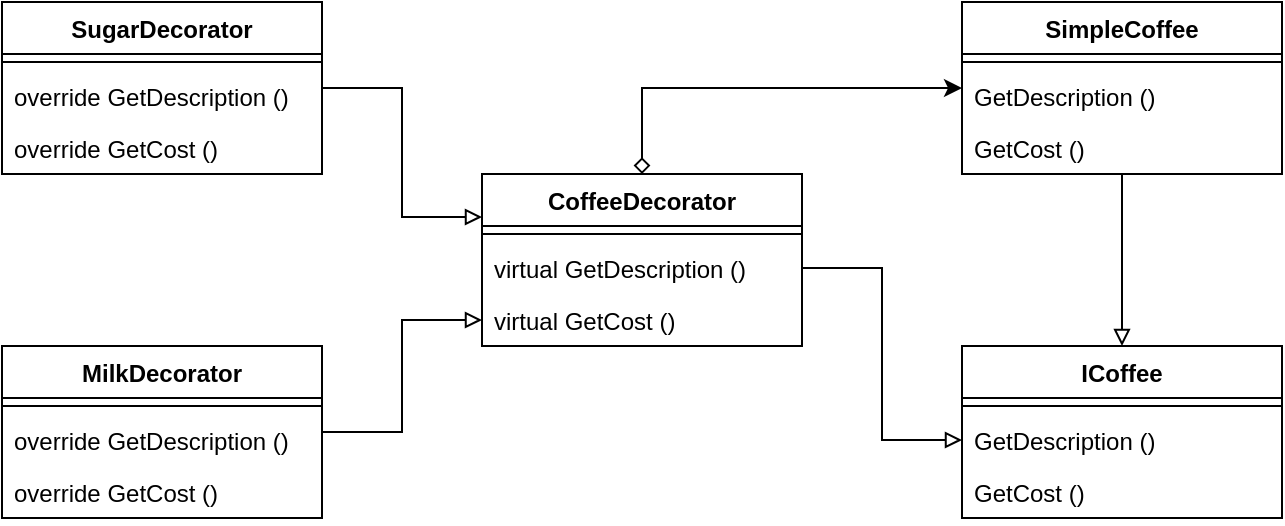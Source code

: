 <mxfile version="22.1.0" type="device">
  <diagram id="C5RBs43oDa-KdzZeNtuy" name="Page-1">
    <mxGraphModel dx="1434" dy="772" grid="1" gridSize="10" guides="1" tooltips="1" connect="1" arrows="1" fold="1" page="1" pageScale="1" pageWidth="827" pageHeight="1169" math="0" shadow="0">
      <root>
        <mxCell id="WIyWlLk6GJQsqaUBKTNV-0" />
        <mxCell id="WIyWlLk6GJQsqaUBKTNV-1" parent="WIyWlLk6GJQsqaUBKTNV-0" />
        <mxCell id="QLZqTU9f5JTsoR75KZx5-64" value="CoffeeDecorator" style="swimlane;fontStyle=1;align=center;verticalAlign=top;childLayout=stackLayout;horizontal=1;startSize=26;horizontalStack=0;resizeParent=1;resizeParentMax=0;resizeLast=0;collapsible=1;marginBottom=0;whiteSpace=wrap;html=1;" vertex="1" parent="WIyWlLk6GJQsqaUBKTNV-1">
          <mxGeometry x="360" y="406" width="160" height="86" as="geometry" />
        </mxCell>
        <mxCell id="QLZqTU9f5JTsoR75KZx5-66" value="" style="line;strokeWidth=1;fillColor=none;align=left;verticalAlign=middle;spacingTop=-1;spacingLeft=3;spacingRight=3;rotatable=0;labelPosition=right;points=[];portConstraint=eastwest;strokeColor=inherit;" vertex="1" parent="QLZqTU9f5JTsoR75KZx5-64">
          <mxGeometry y="26" width="160" height="8" as="geometry" />
        </mxCell>
        <mxCell id="QLZqTU9f5JTsoR75KZx5-67" value="virtual GetDescription ()" style="text;strokeColor=none;fillColor=none;align=left;verticalAlign=top;spacingLeft=4;spacingRight=4;overflow=hidden;rotatable=0;points=[[0,0.5],[1,0.5]];portConstraint=eastwest;whiteSpace=wrap;html=1;" vertex="1" parent="QLZqTU9f5JTsoR75KZx5-64">
          <mxGeometry y="34" width="160" height="26" as="geometry" />
        </mxCell>
        <mxCell id="QLZqTU9f5JTsoR75KZx5-68" value="virtual&amp;nbsp;GetCost ()" style="text;strokeColor=none;fillColor=none;align=left;verticalAlign=top;spacingLeft=4;spacingRight=4;overflow=hidden;rotatable=0;points=[[0,0.5],[1,0.5]];portConstraint=eastwest;whiteSpace=wrap;html=1;" vertex="1" parent="QLZqTU9f5JTsoR75KZx5-64">
          <mxGeometry y="60" width="160" height="26" as="geometry" />
        </mxCell>
        <mxCell id="QLZqTU9f5JTsoR75KZx5-87" style="edgeStyle=orthogonalEdgeStyle;rounded=0;orthogonalLoop=1;jettySize=auto;html=1;endArrow=block;endFill=0;" edge="1" parent="WIyWlLk6GJQsqaUBKTNV-1" source="QLZqTU9f5JTsoR75KZx5-69" target="QLZqTU9f5JTsoR75KZx5-68">
          <mxGeometry relative="1" as="geometry" />
        </mxCell>
        <mxCell id="QLZqTU9f5JTsoR75KZx5-69" value="MilkDecorator" style="swimlane;fontStyle=1;align=center;verticalAlign=top;childLayout=stackLayout;horizontal=1;startSize=26;horizontalStack=0;resizeParent=1;resizeParentMax=0;resizeLast=0;collapsible=1;marginBottom=0;whiteSpace=wrap;html=1;" vertex="1" parent="WIyWlLk6GJQsqaUBKTNV-1">
          <mxGeometry x="120" y="492" width="160" height="86" as="geometry" />
        </mxCell>
        <mxCell id="QLZqTU9f5JTsoR75KZx5-70" value="" style="line;strokeWidth=1;fillColor=none;align=left;verticalAlign=middle;spacingTop=-1;spacingLeft=3;spacingRight=3;rotatable=0;labelPosition=right;points=[];portConstraint=eastwest;strokeColor=inherit;" vertex="1" parent="QLZqTU9f5JTsoR75KZx5-69">
          <mxGeometry y="26" width="160" height="8" as="geometry" />
        </mxCell>
        <mxCell id="QLZqTU9f5JTsoR75KZx5-71" value="override GetDescription ()" style="text;strokeColor=none;fillColor=none;align=left;verticalAlign=top;spacingLeft=4;spacingRight=4;overflow=hidden;rotatable=0;points=[[0,0.5],[1,0.5]];portConstraint=eastwest;whiteSpace=wrap;html=1;" vertex="1" parent="QLZqTU9f5JTsoR75KZx5-69">
          <mxGeometry y="34" width="160" height="26" as="geometry" />
        </mxCell>
        <mxCell id="QLZqTU9f5JTsoR75KZx5-72" value="override GetCost ()" style="text;strokeColor=none;fillColor=none;align=left;verticalAlign=top;spacingLeft=4;spacingRight=4;overflow=hidden;rotatable=0;points=[[0,0.5],[1,0.5]];portConstraint=eastwest;whiteSpace=wrap;html=1;" vertex="1" parent="QLZqTU9f5JTsoR75KZx5-69">
          <mxGeometry y="60" width="160" height="26" as="geometry" />
        </mxCell>
        <mxCell id="QLZqTU9f5JTsoR75KZx5-86" style="edgeStyle=orthogonalEdgeStyle;rounded=0;orthogonalLoop=1;jettySize=auto;html=1;entryX=0;entryY=0.25;entryDx=0;entryDy=0;endArrow=block;endFill=0;" edge="1" parent="WIyWlLk6GJQsqaUBKTNV-1" source="QLZqTU9f5JTsoR75KZx5-73" target="QLZqTU9f5JTsoR75KZx5-64">
          <mxGeometry relative="1" as="geometry" />
        </mxCell>
        <mxCell id="QLZqTU9f5JTsoR75KZx5-73" value="SugarDecorator" style="swimlane;fontStyle=1;align=center;verticalAlign=top;childLayout=stackLayout;horizontal=1;startSize=26;horizontalStack=0;resizeParent=1;resizeParentMax=0;resizeLast=0;collapsible=1;marginBottom=0;whiteSpace=wrap;html=1;" vertex="1" parent="WIyWlLk6GJQsqaUBKTNV-1">
          <mxGeometry x="120" y="320" width="160" height="86" as="geometry" />
        </mxCell>
        <mxCell id="QLZqTU9f5JTsoR75KZx5-74" value="" style="line;strokeWidth=1;fillColor=none;align=left;verticalAlign=middle;spacingTop=-1;spacingLeft=3;spacingRight=3;rotatable=0;labelPosition=right;points=[];portConstraint=eastwest;strokeColor=inherit;" vertex="1" parent="QLZqTU9f5JTsoR75KZx5-73">
          <mxGeometry y="26" width="160" height="8" as="geometry" />
        </mxCell>
        <mxCell id="QLZqTU9f5JTsoR75KZx5-75" value="override GetDescription ()" style="text;strokeColor=none;fillColor=none;align=left;verticalAlign=top;spacingLeft=4;spacingRight=4;overflow=hidden;rotatable=0;points=[[0,0.5],[1,0.5]];portConstraint=eastwest;whiteSpace=wrap;html=1;" vertex="1" parent="QLZqTU9f5JTsoR75KZx5-73">
          <mxGeometry y="34" width="160" height="26" as="geometry" />
        </mxCell>
        <mxCell id="QLZqTU9f5JTsoR75KZx5-76" value="override GetCost ()" style="text;strokeColor=none;fillColor=none;align=left;verticalAlign=top;spacingLeft=4;spacingRight=4;overflow=hidden;rotatable=0;points=[[0,0.5],[1,0.5]];portConstraint=eastwest;whiteSpace=wrap;html=1;" vertex="1" parent="QLZqTU9f5JTsoR75KZx5-73">
          <mxGeometry y="60" width="160" height="26" as="geometry" />
        </mxCell>
        <mxCell id="QLZqTU9f5JTsoR75KZx5-89" style="edgeStyle=orthogonalEdgeStyle;rounded=0;orthogonalLoop=1;jettySize=auto;html=1;entryX=0.5;entryY=0;entryDx=0;entryDy=0;endArrow=block;endFill=0;" edge="1" parent="WIyWlLk6GJQsqaUBKTNV-1" source="QLZqTU9f5JTsoR75KZx5-77" target="QLZqTU9f5JTsoR75KZx5-81">
          <mxGeometry relative="1" as="geometry" />
        </mxCell>
        <mxCell id="QLZqTU9f5JTsoR75KZx5-90" style="edgeStyle=orthogonalEdgeStyle;rounded=0;orthogonalLoop=1;jettySize=auto;html=1;entryX=0.5;entryY=0;entryDx=0;entryDy=0;endArrow=diamond;endFill=0;startArrow=classic;startFill=1;" edge="1" parent="WIyWlLk6GJQsqaUBKTNV-1" source="QLZqTU9f5JTsoR75KZx5-77" target="QLZqTU9f5JTsoR75KZx5-64">
          <mxGeometry relative="1" as="geometry" />
        </mxCell>
        <mxCell id="QLZqTU9f5JTsoR75KZx5-77" value="SimpleCoffee" style="swimlane;fontStyle=1;align=center;verticalAlign=top;childLayout=stackLayout;horizontal=1;startSize=26;horizontalStack=0;resizeParent=1;resizeParentMax=0;resizeLast=0;collapsible=1;marginBottom=0;whiteSpace=wrap;html=1;" vertex="1" parent="WIyWlLk6GJQsqaUBKTNV-1">
          <mxGeometry x="600" y="320" width="160" height="86" as="geometry" />
        </mxCell>
        <mxCell id="QLZqTU9f5JTsoR75KZx5-78" value="" style="line;strokeWidth=1;fillColor=none;align=left;verticalAlign=middle;spacingTop=-1;spacingLeft=3;spacingRight=3;rotatable=0;labelPosition=right;points=[];portConstraint=eastwest;strokeColor=inherit;" vertex="1" parent="QLZqTU9f5JTsoR75KZx5-77">
          <mxGeometry y="26" width="160" height="8" as="geometry" />
        </mxCell>
        <mxCell id="QLZqTU9f5JTsoR75KZx5-79" value="GetDescription ()" style="text;strokeColor=none;fillColor=none;align=left;verticalAlign=top;spacingLeft=4;spacingRight=4;overflow=hidden;rotatable=0;points=[[0,0.5],[1,0.5]];portConstraint=eastwest;whiteSpace=wrap;html=1;" vertex="1" parent="QLZqTU9f5JTsoR75KZx5-77">
          <mxGeometry y="34" width="160" height="26" as="geometry" />
        </mxCell>
        <mxCell id="QLZqTU9f5JTsoR75KZx5-80" value="GetCost ()" style="text;strokeColor=none;fillColor=none;align=left;verticalAlign=top;spacingLeft=4;spacingRight=4;overflow=hidden;rotatable=0;points=[[0,0.5],[1,0.5]];portConstraint=eastwest;whiteSpace=wrap;html=1;" vertex="1" parent="QLZqTU9f5JTsoR75KZx5-77">
          <mxGeometry y="60" width="160" height="26" as="geometry" />
        </mxCell>
        <mxCell id="QLZqTU9f5JTsoR75KZx5-81" value="ICoffee" style="swimlane;fontStyle=1;align=center;verticalAlign=top;childLayout=stackLayout;horizontal=1;startSize=26;horizontalStack=0;resizeParent=1;resizeParentMax=0;resizeLast=0;collapsible=1;marginBottom=0;whiteSpace=wrap;html=1;" vertex="1" parent="WIyWlLk6GJQsqaUBKTNV-1">
          <mxGeometry x="600" y="492" width="160" height="86" as="geometry" />
        </mxCell>
        <mxCell id="QLZqTU9f5JTsoR75KZx5-82" value="" style="line;strokeWidth=1;fillColor=none;align=left;verticalAlign=middle;spacingTop=-1;spacingLeft=3;spacingRight=3;rotatable=0;labelPosition=right;points=[];portConstraint=eastwest;strokeColor=inherit;" vertex="1" parent="QLZqTU9f5JTsoR75KZx5-81">
          <mxGeometry y="26" width="160" height="8" as="geometry" />
        </mxCell>
        <mxCell id="QLZqTU9f5JTsoR75KZx5-83" value="GetDescription ()" style="text;strokeColor=none;fillColor=none;align=left;verticalAlign=top;spacingLeft=4;spacingRight=4;overflow=hidden;rotatable=0;points=[[0,0.5],[1,0.5]];portConstraint=eastwest;whiteSpace=wrap;html=1;" vertex="1" parent="QLZqTU9f5JTsoR75KZx5-81">
          <mxGeometry y="34" width="160" height="26" as="geometry" />
        </mxCell>
        <mxCell id="QLZqTU9f5JTsoR75KZx5-84" value="GetCost ()" style="text;strokeColor=none;fillColor=none;align=left;verticalAlign=top;spacingLeft=4;spacingRight=4;overflow=hidden;rotatable=0;points=[[0,0.5],[1,0.5]];portConstraint=eastwest;whiteSpace=wrap;html=1;" vertex="1" parent="QLZqTU9f5JTsoR75KZx5-81">
          <mxGeometry y="60" width="160" height="26" as="geometry" />
        </mxCell>
        <mxCell id="QLZqTU9f5JTsoR75KZx5-88" style="edgeStyle=orthogonalEdgeStyle;rounded=0;orthogonalLoop=1;jettySize=auto;html=1;entryX=0;entryY=0.5;entryDx=0;entryDy=0;endArrow=block;endFill=0;" edge="1" parent="WIyWlLk6GJQsqaUBKTNV-1" source="QLZqTU9f5JTsoR75KZx5-67" target="QLZqTU9f5JTsoR75KZx5-83">
          <mxGeometry relative="1" as="geometry" />
        </mxCell>
      </root>
    </mxGraphModel>
  </diagram>
</mxfile>
